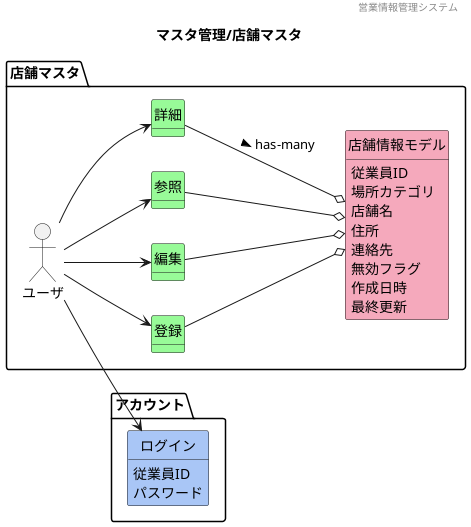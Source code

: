@startuml images/マスタ管理/店舗マスタ
' ヘッダー
header 営業情報管理システム
' タイトル
title マスタ管理/店舗マスタ
' 
hide circle
' 
hide method
' hide members
left to right direction

package "アカウント"{
    class "ログイン" #A9C6F6
    }

package "店舗マスタ"{
    mix_actor "ユーザ"
    class "登録" #98fb98
    class "編集" #98fb98
    class "参照" #98fb98
    class "詳細" #98fb98
    class "店舗情報モデル" #F5A9BC
    ' class "" #F5A9BC
    ' class "" #F5A9BC
    

    ユーザ --> 参照
    ユーザ --> 登録
    ユーザ --> 編集
    ユーザ --> 詳細
    ユーザ --> ログイン
    参照 --o 店舗情報モデル
    登録 --o 店舗情報モデル
    編集 --o 店舗情報モデル
    詳細 --o 店舗情報モデル : > has-many

    店舗情報モデル : 従業員ID
    店舗情報モデル : 場所カテゴリ
    店舗情報モデル : 店舗名
    店舗情報モデル : 住所
    店舗情報モデル : 連絡先
    店舗情報モデル : 無効フラグ
    店舗情報モデル : 作成日時
    店舗情報モデル : 最終更新
    ' 勤務店舗状況 : 店舗名
    ' 勤務店舗状況 : 従業員数
    ' 勤務店舗状況 : 責任者
    ' 店舗情報モデル : 店舗名
    ' 店舗情報モデル : 住所
    ' 店舗情報モデル : 連絡先
    ' 店舗情報モデル : 店長
    ' 店舗情報モデル : 主な従業員
    ' セット商品モデル : セット商品ID
    ' セット商品モデル : セット名
    ' セット商品モデル : 商品コード
    ' セット商品モデル : 型番
    ' セット商品モデル : 店舗ID[FK]
    ' セット商品モデル : 商品数
    ' セット商品モデル : 作成日時
    ' セット商品モデル : 最終更新日時
    ' 取置商品モデル : 取置予約ID
    ' 取置商品モデル : 商品コード[FK]
    ' 取置商品モデル : 型番
    ' 取置商品モデル : 店舗ID[FK]
    ' 取置商品モデル : 予約者氏名
    ' 取置商品モデル : 連絡先
    ' 取置商品モデル : 予約日時
    ' 取置商品モデル : 最終更新日時
    ' 従業員情報モデル : 従業員ID
    ' 従業員情報モデル : 雇用形態
    ' 従業員情報モデル : 店舗ID[FK]
    ' 従業員情報モデル : 氏名
    ' 従業員情報モデル : 氏名(カナ)
    ' 従業員情報モデル : 電話番号
    ' 従業員情報モデル : 性別
    ' 従業員情報モデル : 生年月日
    ' 従業員情報モデル : 年齢
    ' 従業員情報モデル : パスワード
    ' 従業員情報モデル : 無効フラグ
    ' 従業員情報モデル : 作成日時
    ' 従業員情報モデル : 最終更新日時
    ログイン : 従業員ID
    ログイン : パスワード
}


@enduml